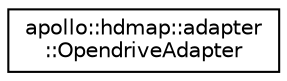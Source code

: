 digraph "Graphical Class Hierarchy"
{
  edge [fontname="Helvetica",fontsize="10",labelfontname="Helvetica",labelfontsize="10"];
  node [fontname="Helvetica",fontsize="10",shape=record];
  rankdir="LR";
  Node1 [label="apollo::hdmap::adapter\l::OpendriveAdapter",height=0.2,width=0.4,color="black", fillcolor="white", style="filled",URL="$classapollo_1_1hdmap_1_1adapter_1_1OpendriveAdapter.html"];
}
